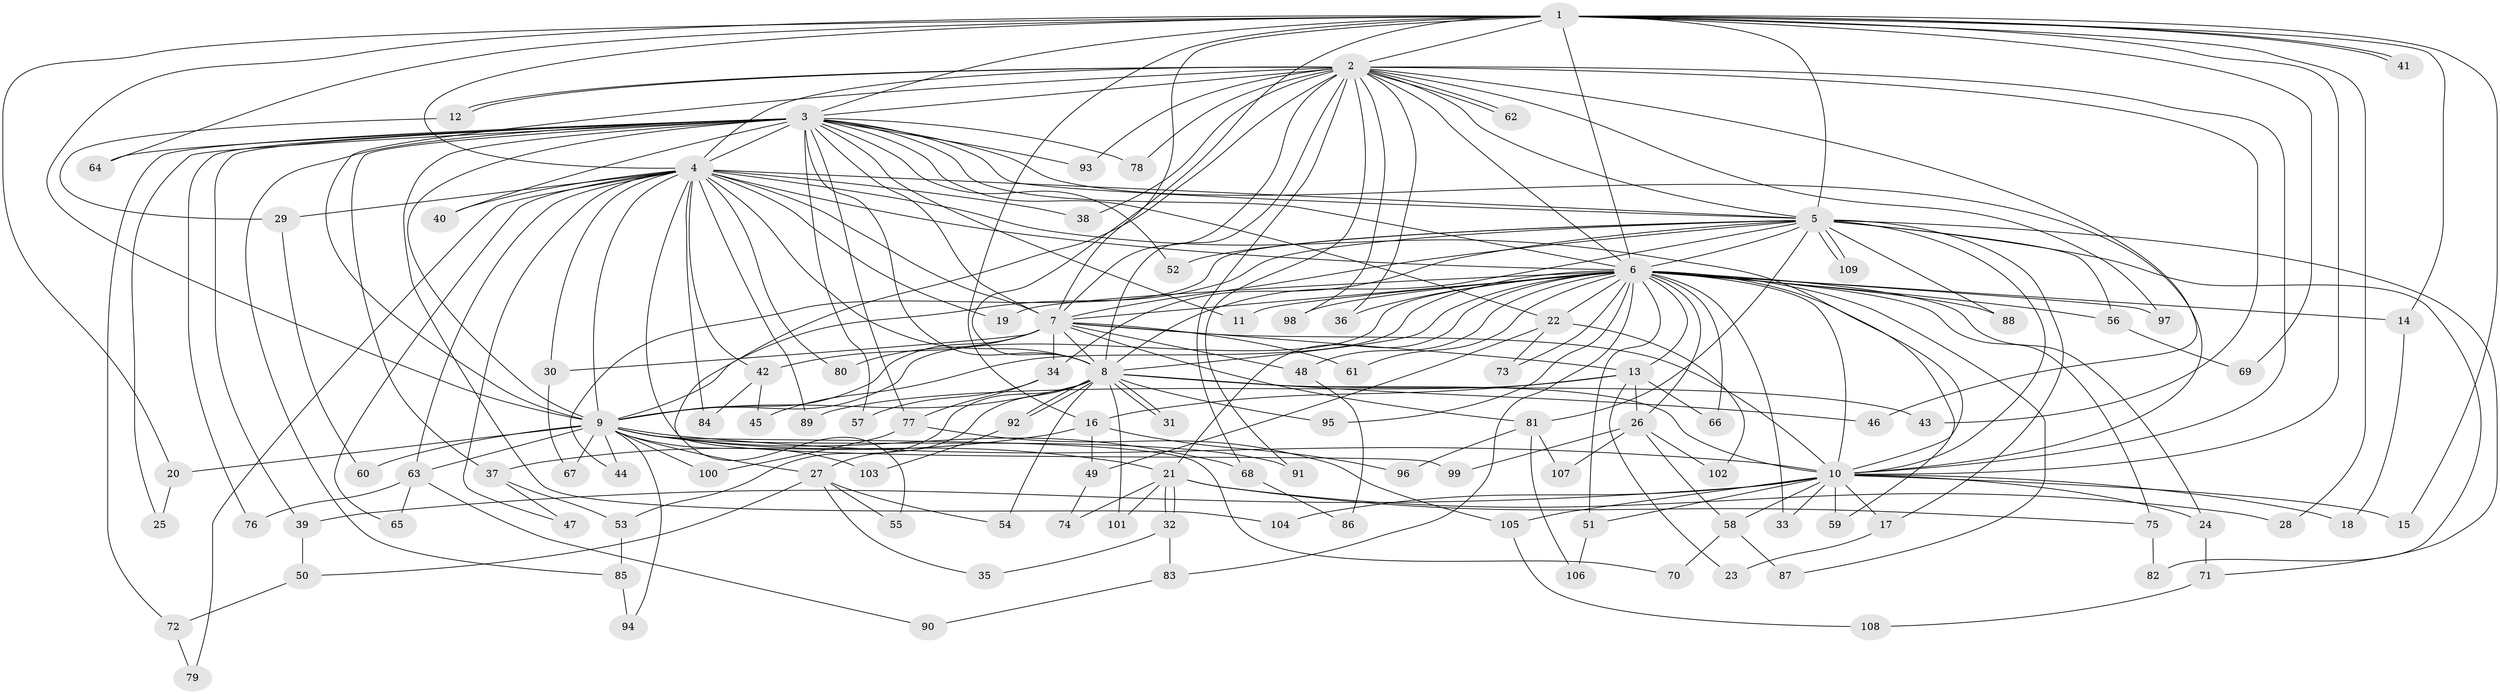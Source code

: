 // Generated by graph-tools (version 1.1) at 2025/34/03/09/25 02:34:38]
// undirected, 109 vertices, 243 edges
graph export_dot {
graph [start="1"]
  node [color=gray90,style=filled];
  1;
  2;
  3;
  4;
  5;
  6;
  7;
  8;
  9;
  10;
  11;
  12;
  13;
  14;
  15;
  16;
  17;
  18;
  19;
  20;
  21;
  22;
  23;
  24;
  25;
  26;
  27;
  28;
  29;
  30;
  31;
  32;
  33;
  34;
  35;
  36;
  37;
  38;
  39;
  40;
  41;
  42;
  43;
  44;
  45;
  46;
  47;
  48;
  49;
  50;
  51;
  52;
  53;
  54;
  55;
  56;
  57;
  58;
  59;
  60;
  61;
  62;
  63;
  64;
  65;
  66;
  67;
  68;
  69;
  70;
  71;
  72;
  73;
  74;
  75;
  76;
  77;
  78;
  79;
  80;
  81;
  82;
  83;
  84;
  85;
  86;
  87;
  88;
  89;
  90;
  91;
  92;
  93;
  94;
  95;
  96;
  97;
  98;
  99;
  100;
  101;
  102;
  103;
  104;
  105;
  106;
  107;
  108;
  109;
  1 -- 2;
  1 -- 3;
  1 -- 4;
  1 -- 5;
  1 -- 6;
  1 -- 7;
  1 -- 8;
  1 -- 9;
  1 -- 10;
  1 -- 14;
  1 -- 15;
  1 -- 16;
  1 -- 20;
  1 -- 28;
  1 -- 41;
  1 -- 41;
  1 -- 64;
  1 -- 69;
  2 -- 3;
  2 -- 4;
  2 -- 5;
  2 -- 6;
  2 -- 7;
  2 -- 8;
  2 -- 9;
  2 -- 10;
  2 -- 12;
  2 -- 12;
  2 -- 36;
  2 -- 38;
  2 -- 43;
  2 -- 46;
  2 -- 55;
  2 -- 62;
  2 -- 62;
  2 -- 68;
  2 -- 78;
  2 -- 91;
  2 -- 93;
  2 -- 97;
  2 -- 98;
  3 -- 4;
  3 -- 5;
  3 -- 6;
  3 -- 7;
  3 -- 8;
  3 -- 9;
  3 -- 10;
  3 -- 11;
  3 -- 22;
  3 -- 25;
  3 -- 37;
  3 -- 39;
  3 -- 40;
  3 -- 52;
  3 -- 57;
  3 -- 64;
  3 -- 72;
  3 -- 76;
  3 -- 77;
  3 -- 78;
  3 -- 85;
  3 -- 93;
  3 -- 104;
  4 -- 5;
  4 -- 6;
  4 -- 7;
  4 -- 8;
  4 -- 9;
  4 -- 10;
  4 -- 19;
  4 -- 29;
  4 -- 30;
  4 -- 38;
  4 -- 40;
  4 -- 42;
  4 -- 47;
  4 -- 63;
  4 -- 65;
  4 -- 79;
  4 -- 80;
  4 -- 84;
  4 -- 89;
  4 -- 99;
  5 -- 6;
  5 -- 7;
  5 -- 8;
  5 -- 9;
  5 -- 10;
  5 -- 17;
  5 -- 34;
  5 -- 44;
  5 -- 52;
  5 -- 56;
  5 -- 71;
  5 -- 81;
  5 -- 82;
  5 -- 88;
  5 -- 109;
  5 -- 109;
  6 -- 7;
  6 -- 8;
  6 -- 9;
  6 -- 10;
  6 -- 11;
  6 -- 13;
  6 -- 14;
  6 -- 19;
  6 -- 21;
  6 -- 22;
  6 -- 24;
  6 -- 26;
  6 -- 33;
  6 -- 36;
  6 -- 45;
  6 -- 48;
  6 -- 51;
  6 -- 56;
  6 -- 59;
  6 -- 61;
  6 -- 66;
  6 -- 73;
  6 -- 75;
  6 -- 83;
  6 -- 87;
  6 -- 88;
  6 -- 95;
  6 -- 97;
  6 -- 98;
  7 -- 8;
  7 -- 9;
  7 -- 10;
  7 -- 13;
  7 -- 30;
  7 -- 34;
  7 -- 42;
  7 -- 48;
  7 -- 61;
  7 -- 80;
  7 -- 81;
  8 -- 9;
  8 -- 10;
  8 -- 27;
  8 -- 31;
  8 -- 31;
  8 -- 43;
  8 -- 46;
  8 -- 53;
  8 -- 54;
  8 -- 92;
  8 -- 92;
  8 -- 95;
  8 -- 101;
  9 -- 10;
  9 -- 20;
  9 -- 21;
  9 -- 27;
  9 -- 44;
  9 -- 60;
  9 -- 63;
  9 -- 67;
  9 -- 68;
  9 -- 70;
  9 -- 91;
  9 -- 94;
  9 -- 100;
  9 -- 103;
  10 -- 15;
  10 -- 17;
  10 -- 18;
  10 -- 24;
  10 -- 33;
  10 -- 39;
  10 -- 51;
  10 -- 58;
  10 -- 59;
  10 -- 104;
  10 -- 105;
  12 -- 29;
  13 -- 16;
  13 -- 23;
  13 -- 26;
  13 -- 66;
  13 -- 89;
  14 -- 18;
  16 -- 37;
  16 -- 49;
  16 -- 96;
  17 -- 23;
  20 -- 25;
  21 -- 28;
  21 -- 32;
  21 -- 32;
  21 -- 74;
  21 -- 75;
  21 -- 101;
  22 -- 49;
  22 -- 73;
  22 -- 102;
  24 -- 71;
  26 -- 58;
  26 -- 99;
  26 -- 102;
  26 -- 107;
  27 -- 35;
  27 -- 50;
  27 -- 54;
  27 -- 55;
  29 -- 60;
  30 -- 67;
  32 -- 35;
  32 -- 83;
  34 -- 57;
  34 -- 77;
  37 -- 47;
  37 -- 53;
  39 -- 50;
  42 -- 45;
  42 -- 84;
  48 -- 86;
  49 -- 74;
  50 -- 72;
  51 -- 106;
  53 -- 85;
  56 -- 69;
  58 -- 70;
  58 -- 87;
  63 -- 65;
  63 -- 76;
  63 -- 90;
  68 -- 86;
  71 -- 108;
  72 -- 79;
  75 -- 82;
  77 -- 100;
  77 -- 105;
  81 -- 96;
  81 -- 106;
  81 -- 107;
  83 -- 90;
  85 -- 94;
  92 -- 103;
  105 -- 108;
}
